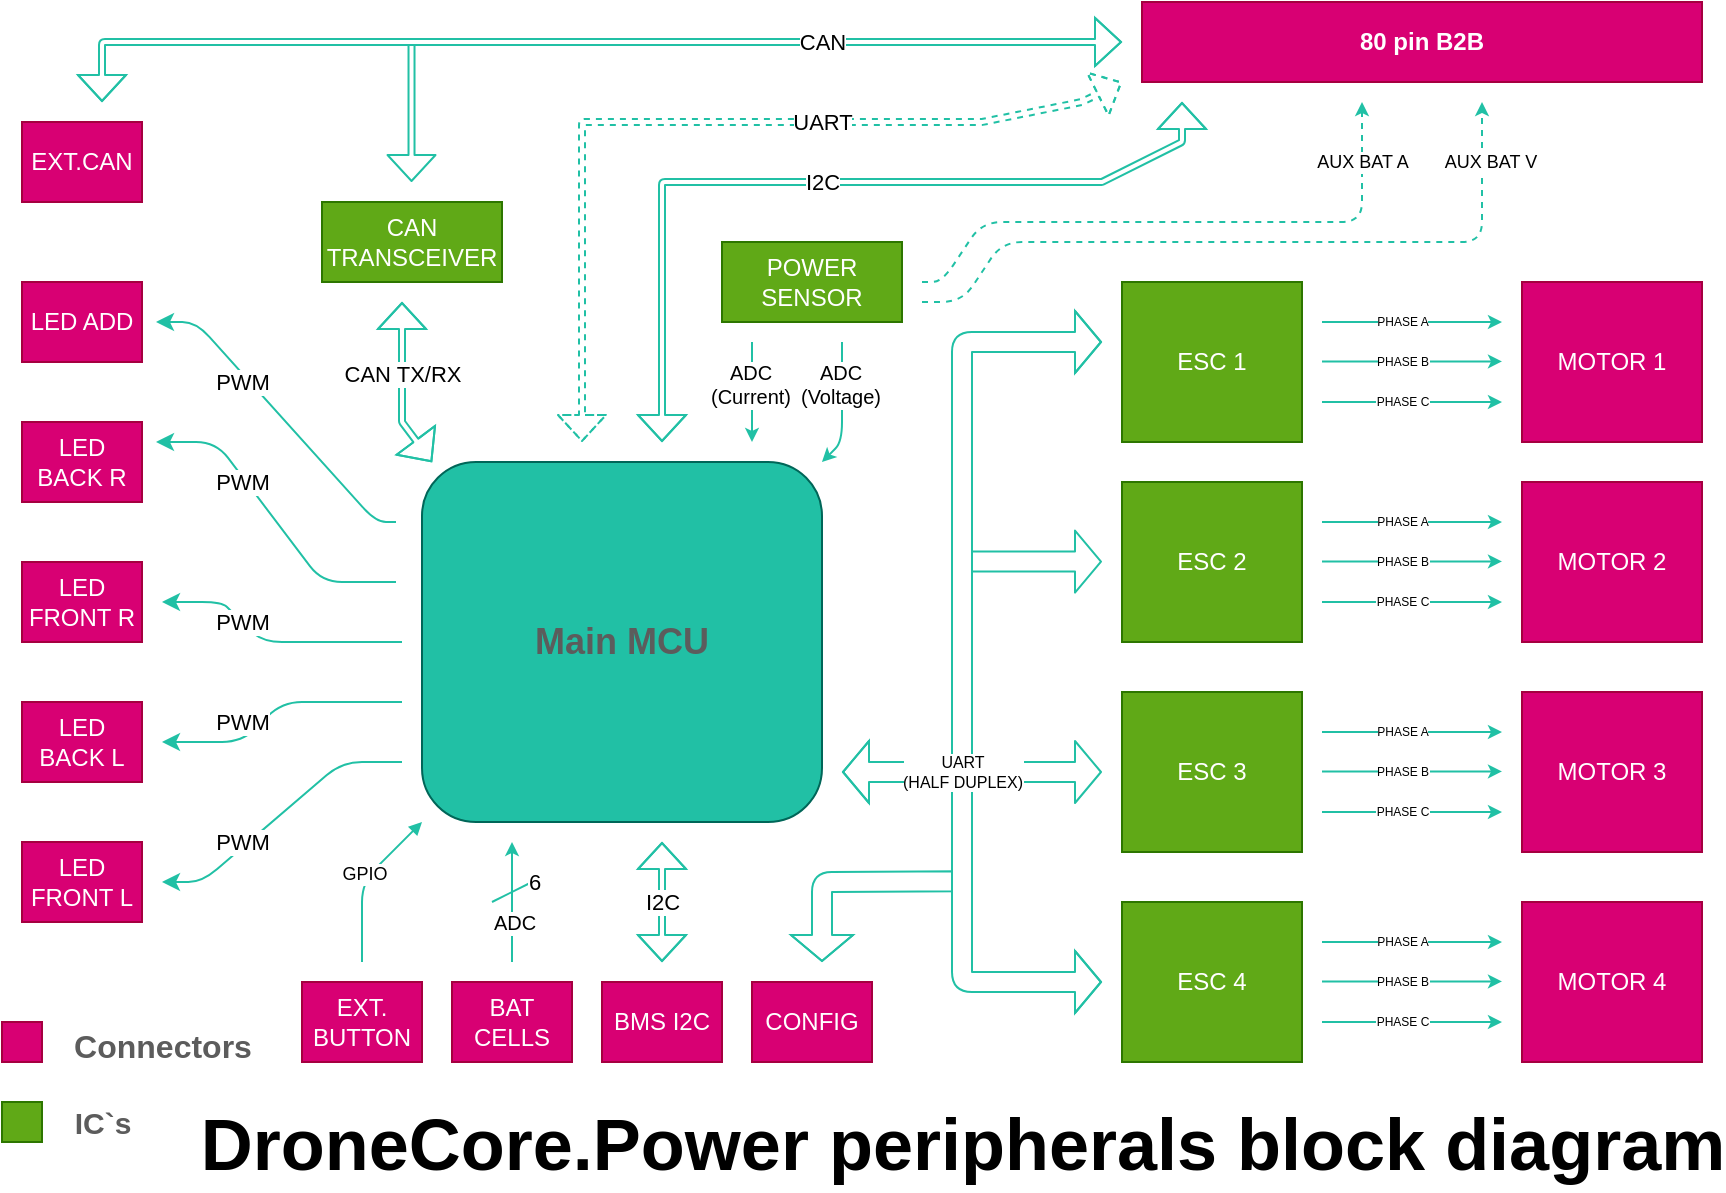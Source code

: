 <mxfile version="14.9.6" type="device"><diagram name="Page-1" id="c7558073-3199-34d8-9f00-42111426c3f3"><mxGraphModel dx="2461" dy="866" grid="1" gridSize="10" guides="1" tooltips="1" connect="1" arrows="1" fold="1" page="1" pageScale="1" pageWidth="826" pageHeight="1169" math="0" shadow="0"><root><mxCell id="0"/><mxCell id="1" parent="0"/><mxCell id="ZMjuOAsvImiPCKnay7Lq-1" value="&lt;font style=&quot;font-size: 18px&quot;&gt;&lt;b&gt;Main MCU&lt;/b&gt;&lt;/font&gt;" style="rounded=1;whiteSpace=wrap;html=1;strokeColor=#006658;fontColor=#5C5C5C;fillColor=#21C0A5;" parent="1" vertex="1"><mxGeometry x="-280" y="390" width="200" height="180" as="geometry"/></mxCell><mxCell id="ZMjuOAsvImiPCKnay7Lq-2" value="CAN TRANSCEIVER" style="rounded=0;whiteSpace=wrap;html=1;sketch=0;fontColor=#ffffff;strokeColor=#2D7600;fillColor=#60a917;" parent="1" vertex="1"><mxGeometry x="-330" y="260" width="90" height="40" as="geometry"/></mxCell><mxCell id="ZMjuOAsvImiPCKnay7Lq-3" value="LED FRONT L" style="rounded=0;whiteSpace=wrap;html=1;sketch=0;fontColor=#ffffff;strokeColor=#A50040;fillColor=#d80073;" parent="1" vertex="1"><mxGeometry x="-480" y="580" width="60" height="40" as="geometry"/></mxCell><mxCell id="ZMjuOAsvImiPCKnay7Lq-4" value="LED BACK L" style="rounded=0;whiteSpace=wrap;html=1;sketch=0;fontColor=#ffffff;strokeColor=#A50040;fillColor=#d80073;" parent="1" vertex="1"><mxGeometry x="-480" y="510" width="60" height="40" as="geometry"/></mxCell><mxCell id="ZMjuOAsvImiPCKnay7Lq-5" value="LED FRONT R" style="rounded=0;whiteSpace=wrap;html=1;sketch=0;fontColor=#ffffff;strokeColor=#A50040;fillColor=#d80073;" parent="1" vertex="1"><mxGeometry x="-480" y="440" width="60" height="40" as="geometry"/></mxCell><mxCell id="ZMjuOAsvImiPCKnay7Lq-6" value="LED BACK R" style="rounded=0;whiteSpace=wrap;html=1;sketch=0;fontColor=#ffffff;strokeColor=#A50040;fillColor=#d80073;" parent="1" vertex="1"><mxGeometry x="-480" y="370" width="60" height="40" as="geometry"/></mxCell><mxCell id="ZMjuOAsvImiPCKnay7Lq-7" value="LED ADD" style="rounded=0;whiteSpace=wrap;html=1;sketch=0;fontColor=#ffffff;strokeColor=#A50040;fillColor=#d80073;" parent="1" vertex="1"><mxGeometry x="-480" y="300" width="60" height="40" as="geometry"/></mxCell><mxCell id="ZMjuOAsvImiPCKnay7Lq-8" value="" style="rounded=0;whiteSpace=wrap;html=1;sketch=0;fontSize=6;fontColor=#ffffff;strokeColor=#A50040;fillColor=#d80073;" parent="1" vertex="1"><mxGeometry x="-490" y="670" width="20" height="20" as="geometry"/></mxCell><mxCell id="ZMjuOAsvImiPCKnay7Lq-9" value="" style="rounded=0;whiteSpace=wrap;html=1;sketch=0;fontSize=6;fontColor=#ffffff;strokeColor=#2D7600;fillColor=#60a917;" parent="1" vertex="1"><mxGeometry x="-490" y="710" width="20" height="20" as="geometry"/></mxCell><mxCell id="ZMjuOAsvImiPCKnay7Lq-10" value="&lt;font style=&quot;font-size: 16px&quot;&gt;Connectors&lt;/font&gt;" style="text;strokeColor=none;fillColor=none;html=1;fontSize=24;fontStyle=1;verticalAlign=middle;align=center;rounded=0;sketch=0;fontColor=#5C5C5C;" parent="1" vertex="1"><mxGeometry x="-460" y="660" width="100" height="40" as="geometry"/></mxCell><mxCell id="ZMjuOAsvImiPCKnay7Lq-11" value="IC`s" style="text;strokeColor=none;fillColor=none;html=1;fontSize=15;fontStyle=1;verticalAlign=middle;align=center;rounded=0;sketch=0;fontColor=#5C5C5C;" parent="1" vertex="1"><mxGeometry x="-490" y="700" width="100" height="40" as="geometry"/></mxCell><mxCell id="ZMjuOAsvImiPCKnay7Lq-12" value="&lt;font style=&quot;font-size: 36px&quot;&gt;DroneCore.Power peripherals block diagram&lt;/font&gt;" style="text;strokeColor=none;fillColor=none;html=1;fontSize=41;fontStyle=1;verticalAlign=middle;align=center;rounded=0;sketch=0;" parent="1" vertex="1"><mxGeometry x="-60" y="710" width="100" height="40" as="geometry"/></mxCell><mxCell id="ZMjuOAsvImiPCKnay7Lq-13" value="" style="endArrow=classic;html=1;strokeColor=#21C0A5;" parent="1" edge="1"><mxGeometry width="50" height="50" relative="1" as="geometry"><mxPoint x="-293" y="420.0" as="sourcePoint"/><mxPoint x="-413" y="320" as="targetPoint"/><Array as="points"><mxPoint x="-303" y="420"/><mxPoint x="-393" y="320"/></Array></mxGeometry></mxCell><mxCell id="ZMjuOAsvImiPCKnay7Lq-14" value="PWM" style="edgeLabel;html=1;align=center;verticalAlign=middle;resizable=0;points=[];" parent="ZMjuOAsvImiPCKnay7Lq-13" vertex="1" connectable="0"><mxGeometry x="-0.192" relative="1" as="geometry"><mxPoint x="-29" y="-28" as="offset"/></mxGeometry></mxCell><mxCell id="ZMjuOAsvImiPCKnay7Lq-15" value="" style="endArrow=classic;html=1;strokeColor=#21C0A5;" parent="1" edge="1"><mxGeometry width="50" height="50" relative="1" as="geometry"><mxPoint x="-293" y="450.0" as="sourcePoint"/><mxPoint x="-413" y="380.0" as="targetPoint"/><Array as="points"><mxPoint x="-330" y="450"/><mxPoint x="-383" y="380"/></Array></mxGeometry></mxCell><mxCell id="ZMjuOAsvImiPCKnay7Lq-16" value="PWM" style="edgeLabel;html=1;align=center;verticalAlign=middle;resizable=0;points=[];" parent="ZMjuOAsvImiPCKnay7Lq-15" vertex="1" connectable="0"><mxGeometry x="-0.052" relative="1" as="geometry"><mxPoint x="-18" y="-21" as="offset"/></mxGeometry></mxCell><mxCell id="ZMjuOAsvImiPCKnay7Lq-17" value="" style="endArrow=classic;html=1;strokeColor=#21C0A5;" parent="1" edge="1"><mxGeometry width="50" height="50" relative="1" as="geometry"><mxPoint x="-290" y="480.0" as="sourcePoint"/><mxPoint x="-410" y="460.0" as="targetPoint"/><Array as="points"><mxPoint x="-360" y="480"/><mxPoint x="-370" y="470"/><mxPoint x="-380" y="460"/></Array></mxGeometry></mxCell><mxCell id="ZMjuOAsvImiPCKnay7Lq-18" value="PWM" style="edgeLabel;html=1;align=center;verticalAlign=middle;resizable=0;points=[];" parent="ZMjuOAsvImiPCKnay7Lq-17" vertex="1" connectable="0"><mxGeometry x="-0.155" y="2" relative="1" as="geometry"><mxPoint x="-26" y="-12" as="offset"/></mxGeometry></mxCell><mxCell id="ZMjuOAsvImiPCKnay7Lq-19" value="" style="endArrow=classic;html=1;strokeColor=#21C0A5;" parent="1" edge="1"><mxGeometry width="50" height="50" relative="1" as="geometry"><mxPoint x="-290" y="510.0" as="sourcePoint"/><mxPoint x="-410" y="530.0" as="targetPoint"/><Array as="points"><mxPoint x="-350" y="510"/><mxPoint x="-370" y="530"/></Array></mxGeometry></mxCell><mxCell id="ZMjuOAsvImiPCKnay7Lq-20" value="PWM" style="edgeLabel;html=1;align=center;verticalAlign=middle;resizable=0;points=[];" parent="ZMjuOAsvImiPCKnay7Lq-19" vertex="1" connectable="0"><mxGeometry x="-0.349" relative="1" as="geometry"><mxPoint x="-38" y="10" as="offset"/></mxGeometry></mxCell><mxCell id="ZMjuOAsvImiPCKnay7Lq-21" value="" style="endArrow=classic;html=1;strokeColor=#21C0A5;" parent="1" edge="1"><mxGeometry width="50" height="50" relative="1" as="geometry"><mxPoint x="-290" y="540.0" as="sourcePoint"/><mxPoint x="-410" y="600.0" as="targetPoint"/><Array as="points"><mxPoint x="-320" y="540"/><mxPoint x="-390" y="600"/></Array></mxGeometry></mxCell><mxCell id="ZMjuOAsvImiPCKnay7Lq-22" value="PWM" style="edgeLabel;html=1;align=center;verticalAlign=middle;resizable=0;points=[];" parent="ZMjuOAsvImiPCKnay7Lq-21" vertex="1" connectable="0"><mxGeometry x="-0.223" y="-2" relative="1" as="geometry"><mxPoint x="-30" y="25" as="offset"/></mxGeometry></mxCell><mxCell id="ZMjuOAsvImiPCKnay7Lq-23" value="" style="shape=flexArrow;endArrow=classic;startArrow=classic;html=1;startSize=4;endSize=4;strokeColor=#21C0A5;strokeWidth=1;width=3;" parent="1" edge="1"><mxGeometry width="100" height="100" relative="1" as="geometry"><mxPoint x="-275" y="390.0" as="sourcePoint"/><mxPoint x="-290" y="310" as="targetPoint"/><Array as="points"><mxPoint x="-290" y="370"/></Array></mxGeometry></mxCell><mxCell id="ZMjuOAsvImiPCKnay7Lq-24" value="CAN TX/RX" style="edgeLabel;html=1;align=center;verticalAlign=middle;resizable=0;points=[];" parent="ZMjuOAsvImiPCKnay7Lq-23" vertex="1" connectable="0"><mxGeometry x="0.31" y="-3" relative="1" as="geometry"><mxPoint x="-3" y="6" as="offset"/></mxGeometry></mxCell><mxCell id="ZMjuOAsvImiPCKnay7Lq-25" value="" style="shape=flexArrow;endArrow=classic;startArrow=classic;html=1;startSize=4;endSize=4;strokeColor=#21C0A5;strokeWidth=1;width=3;" parent="1" edge="1"><mxGeometry width="100" height="100" relative="1" as="geometry"><mxPoint x="100" y="210" as="sourcePoint"/><mxPoint x="-160" y="380.0" as="targetPoint"/><Array as="points"><mxPoint x="100" y="230"/><mxPoint x="60" y="250"/><mxPoint x="-160" y="250"/></Array></mxGeometry></mxCell><mxCell id="ZMjuOAsvImiPCKnay7Lq-26" value="I2C" style="edgeLabel;html=1;align=center;verticalAlign=middle;resizable=0;points=[];" parent="ZMjuOAsvImiPCKnay7Lq-25" vertex="1" connectable="0"><mxGeometry x="0.434" y="-3" relative="1" as="geometry"><mxPoint x="83" y="-13" as="offset"/></mxGeometry></mxCell><mxCell id="ZMjuOAsvImiPCKnay7Lq-27" value="" style="shape=flexArrow;endArrow=classic;startArrow=classic;html=1;startSize=4;endSize=4;strokeColor=#21C0A5;strokeWidth=1;width=3;dashed=1;" parent="1" edge="1"><mxGeometry width="100" height="100" relative="1" as="geometry"><mxPoint x="70" y="200" as="sourcePoint"/><mxPoint x="-200" y="380.0" as="targetPoint"/><Array as="points"><mxPoint x="50" y="210"/><mxPoint y="220"/><mxPoint x="-200" y="220"/></Array></mxGeometry></mxCell><mxCell id="ZMjuOAsvImiPCKnay7Lq-28" value="UART" style="edgeLabel;html=1;align=center;verticalAlign=middle;resizable=0;points=[];" parent="ZMjuOAsvImiPCKnay7Lq-27" vertex="1" connectable="0"><mxGeometry x="0.019" y="2" relative="1" as="geometry"><mxPoint x="67" y="-2" as="offset"/></mxGeometry></mxCell><mxCell id="ZMjuOAsvImiPCKnay7Lq-29" value="EXT.CAN" style="rounded=0;whiteSpace=wrap;html=1;sketch=0;fontColor=#ffffff;strokeColor=#A50040;fillColor=#d80073;" parent="1" vertex="1"><mxGeometry x="-480" y="220" width="60" height="40" as="geometry"/></mxCell><mxCell id="ZMjuOAsvImiPCKnay7Lq-30" value="" style="shape=flexArrow;endArrow=classic;html=1;startSize=4;endSize=4;strokeColor=#21C0A5;strokeWidth=1;fontSize=9;width=3;" parent="1" edge="1"><mxGeometry width="50" height="50" relative="1" as="geometry"><mxPoint x="-285.24" y="180" as="sourcePoint"/><mxPoint x="-285.24" y="250" as="targetPoint"/></mxGeometry></mxCell><mxCell id="ZMjuOAsvImiPCKnay7Lq-31" value="80 pin B2B" style="rounded=0;whiteSpace=wrap;html=1;sketch=0;fontColor=#ffffff;strokeColor=#A50040;fillColor=#d80073;fontStyle=1" parent="1" vertex="1"><mxGeometry x="80" y="160" width="280" height="40" as="geometry"/></mxCell><mxCell id="ZMjuOAsvImiPCKnay7Lq-32" value="" style="shape=flexArrow;endArrow=classic;startArrow=classic;html=1;endSize=4;startSize=4;strokeWidth=1;width=3;strokeColor=#21C0A5;fillColor=#ffffff;" parent="1" edge="1"><mxGeometry width="100" height="100" relative="1" as="geometry"><mxPoint x="-440" y="210" as="sourcePoint"/><mxPoint x="70" y="179.95" as="targetPoint"/><Array as="points"><mxPoint x="-440" y="180"/></Array></mxGeometry></mxCell><mxCell id="ZMjuOAsvImiPCKnay7Lq-33" value="CAN" style="edgeLabel;html=1;align=center;verticalAlign=middle;resizable=0;points=[];" parent="ZMjuOAsvImiPCKnay7Lq-32" vertex="1" connectable="0"><mxGeometry x="0.289" relative="1" as="geometry"><mxPoint x="42" as="offset"/></mxGeometry></mxCell><mxCell id="ZMjuOAsvImiPCKnay7Lq-34" value="EXT. BUTTON" style="rounded=0;whiteSpace=wrap;html=1;sketch=0;fontColor=#ffffff;strokeColor=#A50040;fillColor=#d80073;" parent="1" vertex="1"><mxGeometry x="-340" y="650" width="60" height="40" as="geometry"/></mxCell><mxCell id="ZMjuOAsvImiPCKnay7Lq-35" value="CONFIG" style="rounded=0;whiteSpace=wrap;html=1;sketch=0;fontColor=#ffffff;strokeColor=#A50040;fillColor=#d80073;" parent="1" vertex="1"><mxGeometry x="-115" y="650" width="60" height="40" as="geometry"/></mxCell><mxCell id="ZMjuOAsvImiPCKnay7Lq-36" value="" style="endArrow=none;html=1;fontSize=9;startSize=4;endSize=4;strokeColor=#21C0A5;strokeWidth=1;fillColor=#ffffff;endFill=0;startArrow=block;startFill=1;exitX=0;exitY=1;exitDx=0;exitDy=0;" parent="1" source="ZMjuOAsvImiPCKnay7Lq-1" edge="1"><mxGeometry width="50" height="50" relative="1" as="geometry"><mxPoint x="-270" y="580" as="sourcePoint"/><mxPoint x="-310" y="640.0" as="targetPoint"/><Array as="points"><mxPoint x="-310" y="600"/><mxPoint x="-310" y="630"/></Array></mxGeometry></mxCell><mxCell id="ZMjuOAsvImiPCKnay7Lq-37" value="GPIO" style="edgeLabel;html=1;align=center;verticalAlign=middle;resizable=0;points=[];fontSize=9;" parent="ZMjuOAsvImiPCKnay7Lq-36" vertex="1" connectable="0"><mxGeometry x="-0.1" relative="1" as="geometry"><mxPoint x="-3" as="offset"/></mxGeometry></mxCell><mxCell id="ZMjuOAsvImiPCKnay7Lq-38" value="ESC 1" style="rounded=0;whiteSpace=wrap;html=1;sketch=0;fontColor=#ffffff;strokeColor=#2D7600;fillColor=#60a917;" parent="1" vertex="1"><mxGeometry x="70" y="300" width="90" height="80" as="geometry"/></mxCell><mxCell id="ZMjuOAsvImiPCKnay7Lq-39" value="ESC 2" style="rounded=0;whiteSpace=wrap;html=1;sketch=0;fontColor=#ffffff;strokeColor=#2D7600;fillColor=#60a917;" parent="1" vertex="1"><mxGeometry x="70" y="400" width="90" height="80" as="geometry"/></mxCell><mxCell id="ZMjuOAsvImiPCKnay7Lq-40" value="ESC 3" style="rounded=0;whiteSpace=wrap;html=1;sketch=0;fontColor=#ffffff;strokeColor=#2D7600;fillColor=#60a917;" parent="1" vertex="1"><mxGeometry x="70" y="505" width="90" height="80" as="geometry"/></mxCell><mxCell id="ZMjuOAsvImiPCKnay7Lq-41" value="ESC 4" style="rounded=0;whiteSpace=wrap;html=1;sketch=0;fontColor=#ffffff;strokeColor=#2D7600;fillColor=#60a917;" parent="1" vertex="1"><mxGeometry x="70" y="610" width="90" height="80" as="geometry"/></mxCell><mxCell id="ZMjuOAsvImiPCKnay7Lq-42" value="" style="shape=flexArrow;endArrow=classic;html=1;fontSize=6;startSize=4;endSize=4;strokeColor=#21C0A5;strokeWidth=1;fillColor=#ffffff;" parent="1" edge="1"><mxGeometry width="50" height="50" relative="1" as="geometry"><mxPoint x="-10" y="545.0" as="sourcePoint"/><mxPoint x="-70" y="545.0" as="targetPoint"/><Array as="points"><mxPoint x="-50" y="545"/></Array></mxGeometry></mxCell><mxCell id="ZMjuOAsvImiPCKnay7Lq-43" value="" style="shape=flexArrow;endArrow=classic;html=1;fontSize=6;startSize=4;endSize=4;strokeColor=#21C0A5;strokeWidth=1;fillColor=#ffffff;" parent="1" edge="1"><mxGeometry width="50" height="50" relative="1" as="geometry"><mxPoint x="-10" y="545.0" as="sourcePoint"/><mxPoint x="60" y="545.0" as="targetPoint"/></mxGeometry></mxCell><mxCell id="ZMjuOAsvImiPCKnay7Lq-44" value="" style="shape=flexArrow;endArrow=classic;html=1;fontSize=6;startSize=4;endSize=4;strokeColor=#21C0A5;strokeWidth=1;fillColor=#ffffff;" parent="1" edge="1"><mxGeometry width="50" height="50" relative="1" as="geometry"><mxPoint x="-10" y="439.8" as="sourcePoint"/><mxPoint x="60" y="439.8" as="targetPoint"/></mxGeometry></mxCell><mxCell id="ZMjuOAsvImiPCKnay7Lq-45" value="MOTOR 1" style="rounded=0;whiteSpace=wrap;html=1;sketch=0;fontColor=#ffffff;strokeColor=#A50040;fillColor=#d80073;" parent="1" vertex="1"><mxGeometry x="270" y="300" width="90" height="80" as="geometry"/></mxCell><mxCell id="ZMjuOAsvImiPCKnay7Lq-46" value="" style="endArrow=classic;html=1;fontSize=6;startSize=4;endSize=4;strokeColor=#21C0A5;strokeWidth=1;fillColor=#ffffff;" parent="1" edge="1"><mxGeometry width="50" height="50" relative="1" as="geometry"><mxPoint x="170" y="320" as="sourcePoint"/><mxPoint x="260" y="320" as="targetPoint"/></mxGeometry></mxCell><mxCell id="ZMjuOAsvImiPCKnay7Lq-47" value="PHASE A" style="edgeLabel;html=1;align=center;verticalAlign=middle;resizable=0;points=[];fontSize=6;" parent="ZMjuOAsvImiPCKnay7Lq-46" vertex="1" connectable="0"><mxGeometry x="-0.265" y="1" relative="1" as="geometry"><mxPoint x="7" y="1" as="offset"/></mxGeometry></mxCell><mxCell id="ZMjuOAsvImiPCKnay7Lq-48" value="" style="endArrow=classic;html=1;fontSize=6;startSize=4;endSize=4;strokeColor=#21C0A5;strokeWidth=1;fillColor=#ffffff;" parent="1" edge="1"><mxGeometry width="50" height="50" relative="1" as="geometry"><mxPoint x="170" y="339.72" as="sourcePoint"/><mxPoint x="260" y="339.72" as="targetPoint"/></mxGeometry></mxCell><mxCell id="ZMjuOAsvImiPCKnay7Lq-49" value="PHASE B" style="edgeLabel;html=1;align=center;verticalAlign=middle;resizable=0;points=[];fontSize=6;" parent="ZMjuOAsvImiPCKnay7Lq-48" vertex="1" connectable="0"><mxGeometry x="-0.265" y="1" relative="1" as="geometry"><mxPoint x="7" y="1" as="offset"/></mxGeometry></mxCell><mxCell id="ZMjuOAsvImiPCKnay7Lq-50" value="" style="endArrow=classic;html=1;fontSize=6;startSize=4;endSize=4;strokeColor=#21C0A5;strokeWidth=1;fillColor=#ffffff;" parent="1" edge="1"><mxGeometry width="50" height="50" relative="1" as="geometry"><mxPoint x="170" y="360" as="sourcePoint"/><mxPoint x="260" y="360" as="targetPoint"/></mxGeometry></mxCell><mxCell id="ZMjuOAsvImiPCKnay7Lq-51" value="PHASE C" style="edgeLabel;html=1;align=center;verticalAlign=middle;resizable=0;points=[];fontSize=6;" parent="ZMjuOAsvImiPCKnay7Lq-50" vertex="1" connectable="0"><mxGeometry x="-0.265" y="1" relative="1" as="geometry"><mxPoint x="7" y="1" as="offset"/></mxGeometry></mxCell><mxCell id="ZMjuOAsvImiPCKnay7Lq-52" value="MOTOR 2" style="rounded=0;whiteSpace=wrap;html=1;sketch=0;fontColor=#ffffff;strokeColor=#A50040;fillColor=#d80073;" parent="1" vertex="1"><mxGeometry x="270" y="400" width="90" height="80" as="geometry"/></mxCell><mxCell id="ZMjuOAsvImiPCKnay7Lq-53" value="" style="endArrow=classic;html=1;fontSize=6;startSize=4;endSize=4;strokeColor=#21C0A5;strokeWidth=1;fillColor=#ffffff;" parent="1" edge="1"><mxGeometry width="50" height="50" relative="1" as="geometry"><mxPoint x="170" y="420.0" as="sourcePoint"/><mxPoint x="260" y="420.0" as="targetPoint"/></mxGeometry></mxCell><mxCell id="ZMjuOAsvImiPCKnay7Lq-54" value="PHASE A" style="edgeLabel;html=1;align=center;verticalAlign=middle;resizable=0;points=[];fontSize=6;" parent="ZMjuOAsvImiPCKnay7Lq-53" vertex="1" connectable="0"><mxGeometry x="-0.265" y="1" relative="1" as="geometry"><mxPoint x="7" y="1" as="offset"/></mxGeometry></mxCell><mxCell id="ZMjuOAsvImiPCKnay7Lq-55" value="" style="endArrow=classic;html=1;fontSize=6;startSize=4;endSize=4;strokeColor=#21C0A5;strokeWidth=1;fillColor=#ffffff;" parent="1" edge="1"><mxGeometry width="50" height="50" relative="1" as="geometry"><mxPoint x="170" y="439.72" as="sourcePoint"/><mxPoint x="260" y="439.72" as="targetPoint"/></mxGeometry></mxCell><mxCell id="ZMjuOAsvImiPCKnay7Lq-56" value="PHASE B" style="edgeLabel;html=1;align=center;verticalAlign=middle;resizable=0;points=[];fontSize=6;" parent="ZMjuOAsvImiPCKnay7Lq-55" vertex="1" connectable="0"><mxGeometry x="-0.265" y="1" relative="1" as="geometry"><mxPoint x="7" y="1" as="offset"/></mxGeometry></mxCell><mxCell id="ZMjuOAsvImiPCKnay7Lq-57" value="" style="endArrow=classic;html=1;fontSize=6;startSize=4;endSize=4;strokeColor=#21C0A5;strokeWidth=1;fillColor=#ffffff;" parent="1" edge="1"><mxGeometry width="50" height="50" relative="1" as="geometry"><mxPoint x="170" y="460.0" as="sourcePoint"/><mxPoint x="260" y="460.0" as="targetPoint"/></mxGeometry></mxCell><mxCell id="ZMjuOAsvImiPCKnay7Lq-58" value="PHASE C" style="edgeLabel;html=1;align=center;verticalAlign=middle;resizable=0;points=[];fontSize=6;" parent="ZMjuOAsvImiPCKnay7Lq-57" vertex="1" connectable="0"><mxGeometry x="-0.265" y="1" relative="1" as="geometry"><mxPoint x="7" y="1" as="offset"/></mxGeometry></mxCell><mxCell id="ZMjuOAsvImiPCKnay7Lq-59" value="MOTOR 3" style="rounded=0;whiteSpace=wrap;html=1;sketch=0;fontColor=#ffffff;strokeColor=#A50040;fillColor=#d80073;" parent="1" vertex="1"><mxGeometry x="270" y="505" width="90" height="80" as="geometry"/></mxCell><mxCell id="ZMjuOAsvImiPCKnay7Lq-60" value="" style="endArrow=classic;html=1;fontSize=6;startSize=4;endSize=4;strokeColor=#21C0A5;strokeWidth=1;fillColor=#ffffff;" parent="1" edge="1"><mxGeometry width="50" height="50" relative="1" as="geometry"><mxPoint x="170" y="525.0" as="sourcePoint"/><mxPoint x="260" y="525.0" as="targetPoint"/></mxGeometry></mxCell><mxCell id="ZMjuOAsvImiPCKnay7Lq-61" value="PHASE A" style="edgeLabel;html=1;align=center;verticalAlign=middle;resizable=0;points=[];fontSize=6;" parent="ZMjuOAsvImiPCKnay7Lq-60" vertex="1" connectable="0"><mxGeometry x="-0.265" y="1" relative="1" as="geometry"><mxPoint x="7" y="1" as="offset"/></mxGeometry></mxCell><mxCell id="ZMjuOAsvImiPCKnay7Lq-62" value="" style="endArrow=classic;html=1;fontSize=6;startSize=4;endSize=4;strokeColor=#21C0A5;strokeWidth=1;fillColor=#ffffff;" parent="1" edge="1"><mxGeometry width="50" height="50" relative="1" as="geometry"><mxPoint x="170" y="544.72" as="sourcePoint"/><mxPoint x="260" y="544.72" as="targetPoint"/></mxGeometry></mxCell><mxCell id="ZMjuOAsvImiPCKnay7Lq-63" value="PHASE B" style="edgeLabel;html=1;align=center;verticalAlign=middle;resizable=0;points=[];fontSize=6;" parent="ZMjuOAsvImiPCKnay7Lq-62" vertex="1" connectable="0"><mxGeometry x="-0.265" y="1" relative="1" as="geometry"><mxPoint x="7" y="1" as="offset"/></mxGeometry></mxCell><mxCell id="ZMjuOAsvImiPCKnay7Lq-64" value="" style="endArrow=classic;html=1;fontSize=6;startSize=4;endSize=4;strokeColor=#21C0A5;strokeWidth=1;fillColor=#ffffff;" parent="1" edge="1"><mxGeometry width="50" height="50" relative="1" as="geometry"><mxPoint x="170" y="565.0" as="sourcePoint"/><mxPoint x="260" y="565.0" as="targetPoint"/></mxGeometry></mxCell><mxCell id="ZMjuOAsvImiPCKnay7Lq-65" value="PHASE C" style="edgeLabel;html=1;align=center;verticalAlign=middle;resizable=0;points=[];fontSize=6;" parent="ZMjuOAsvImiPCKnay7Lq-64" vertex="1" connectable="0"><mxGeometry x="-0.265" y="1" relative="1" as="geometry"><mxPoint x="7" y="1" as="offset"/></mxGeometry></mxCell><mxCell id="ZMjuOAsvImiPCKnay7Lq-66" value="MOTOR 4" style="rounded=0;whiteSpace=wrap;html=1;sketch=0;fontColor=#ffffff;strokeColor=#A50040;fillColor=#d80073;" parent="1" vertex="1"><mxGeometry x="270" y="610" width="90" height="80" as="geometry"/></mxCell><mxCell id="ZMjuOAsvImiPCKnay7Lq-67" value="" style="endArrow=classic;html=1;fontSize=6;startSize=4;endSize=4;strokeColor=#21C0A5;strokeWidth=1;fillColor=#ffffff;" parent="1" edge="1"><mxGeometry width="50" height="50" relative="1" as="geometry"><mxPoint x="170" y="630.0" as="sourcePoint"/><mxPoint x="260" y="630.0" as="targetPoint"/></mxGeometry></mxCell><mxCell id="ZMjuOAsvImiPCKnay7Lq-68" value="PHASE A" style="edgeLabel;html=1;align=center;verticalAlign=middle;resizable=0;points=[];fontSize=6;" parent="ZMjuOAsvImiPCKnay7Lq-67" vertex="1" connectable="0"><mxGeometry x="-0.265" y="1" relative="1" as="geometry"><mxPoint x="7" y="1" as="offset"/></mxGeometry></mxCell><mxCell id="ZMjuOAsvImiPCKnay7Lq-69" value="" style="endArrow=classic;html=1;fontSize=6;startSize=4;endSize=4;strokeColor=#21C0A5;strokeWidth=1;fillColor=#ffffff;" parent="1" edge="1"><mxGeometry width="50" height="50" relative="1" as="geometry"><mxPoint x="170" y="649.72" as="sourcePoint"/><mxPoint x="260" y="649.72" as="targetPoint"/></mxGeometry></mxCell><mxCell id="ZMjuOAsvImiPCKnay7Lq-70" value="PHASE B" style="edgeLabel;html=1;align=center;verticalAlign=middle;resizable=0;points=[];fontSize=6;" parent="ZMjuOAsvImiPCKnay7Lq-69" vertex="1" connectable="0"><mxGeometry x="-0.265" y="1" relative="1" as="geometry"><mxPoint x="7" y="1" as="offset"/></mxGeometry></mxCell><mxCell id="ZMjuOAsvImiPCKnay7Lq-71" value="" style="endArrow=classic;html=1;fontSize=6;startSize=4;endSize=4;strokeColor=#21C0A5;strokeWidth=1;fillColor=#ffffff;" parent="1" edge="1"><mxGeometry width="50" height="50" relative="1" as="geometry"><mxPoint x="170" y="670.0" as="sourcePoint"/><mxPoint x="260" y="670.0" as="targetPoint"/></mxGeometry></mxCell><mxCell id="ZMjuOAsvImiPCKnay7Lq-72" value="PHASE C" style="edgeLabel;html=1;align=center;verticalAlign=middle;resizable=0;points=[];fontSize=6;" parent="ZMjuOAsvImiPCKnay7Lq-71" vertex="1" connectable="0"><mxGeometry x="-0.265" y="1" relative="1" as="geometry"><mxPoint x="7" y="1" as="offset"/></mxGeometry></mxCell><mxCell id="ZMjuOAsvImiPCKnay7Lq-73" value="POWER&lt;br&gt;SENSOR" style="rounded=0;whiteSpace=wrap;html=1;sketch=0;fontColor=#ffffff;strokeColor=#2D7600;fillColor=#60a917;" parent="1" vertex="1"><mxGeometry x="-130" y="280" width="90" height="40" as="geometry"/></mxCell><mxCell id="ZMjuOAsvImiPCKnay7Lq-74" value="" style="endArrow=classic;html=1;fontSize=15;startSize=4;endSize=4;strokeColor=#21C0A5;strokeWidth=1;fillColor=#ffffff;" parent="1" edge="1"><mxGeometry width="50" height="50" relative="1" as="geometry"><mxPoint x="-115" y="330" as="sourcePoint"/><mxPoint x="-115" y="380.0" as="targetPoint"/></mxGeometry></mxCell><mxCell id="ZMjuOAsvImiPCKnay7Lq-75" value="ADC&lt;br&gt;(Current)" style="edgeLabel;html=1;align=center;verticalAlign=middle;resizable=0;points=[];fontSize=10;" parent="ZMjuOAsvImiPCKnay7Lq-74" vertex="1" connectable="0"><mxGeometry x="-0.258" y="-1" relative="1" as="geometry"><mxPoint y="2" as="offset"/></mxGeometry></mxCell><mxCell id="ZMjuOAsvImiPCKnay7Lq-76" value="BAT CELLS" style="rounded=0;whiteSpace=wrap;html=1;sketch=0;fontColor=#ffffff;strokeColor=#A50040;fillColor=#d80073;" parent="1" vertex="1"><mxGeometry x="-265" y="650" width="60" height="40" as="geometry"/></mxCell><mxCell id="ZMjuOAsvImiPCKnay7Lq-77" value="BMS I2C" style="rounded=0;whiteSpace=wrap;html=1;sketch=0;fontColor=#ffffff;strokeColor=#A50040;fillColor=#d80073;" parent="1" vertex="1"><mxGeometry x="-190" y="650" width="60" height="40" as="geometry"/></mxCell><mxCell id="ZMjuOAsvImiPCKnay7Lq-78" value="" style="shape=flexArrow;endArrow=classic;startArrow=classic;html=1;startSize=4;endSize=4;strokeColor=#21C0A5;strokeWidth=1;width=3;" parent="1" edge="1"><mxGeometry width="100" height="100" relative="1" as="geometry"><mxPoint x="-160" y="580.0" as="sourcePoint"/><mxPoint x="-160" y="640.0" as="targetPoint"/><Array as="points"><mxPoint x="-160" y="610"/></Array></mxGeometry></mxCell><mxCell id="ZMjuOAsvImiPCKnay7Lq-79" value="I2C" style="edgeLabel;html=1;align=center;verticalAlign=middle;resizable=0;points=[];" parent="ZMjuOAsvImiPCKnay7Lq-78" vertex="1" connectable="0"><mxGeometry x="0.434" y="-3" relative="1" as="geometry"><mxPoint x="3" y="-13" as="offset"/></mxGeometry></mxCell><mxCell id="ZMjuOAsvImiPCKnay7Lq-80" value="" style="endArrow=classic;html=1;fontSize=15;startSize=4;endSize=4;strokeColor=#21C0A5;strokeWidth=1;fillColor=#ffffff;" parent="1" edge="1"><mxGeometry width="50" height="50" relative="1" as="geometry"><mxPoint x="-235" y="640.0" as="sourcePoint"/><mxPoint x="-235" y="580.0" as="targetPoint"/></mxGeometry></mxCell><mxCell id="ZMjuOAsvImiPCKnay7Lq-81" value="ADC" style="edgeLabel;html=1;align=center;verticalAlign=middle;resizable=0;points=[];fontSize=10;" parent="ZMjuOAsvImiPCKnay7Lq-80" vertex="1" connectable="0"><mxGeometry x="-0.258" y="-1" relative="1" as="geometry"><mxPoint y="2" as="offset"/></mxGeometry></mxCell><mxCell id="ZMjuOAsvImiPCKnay7Lq-82" value="" style="endArrow=none;html=1;strokeColor=#21C0A5;" parent="1" edge="1"><mxGeometry width="50" height="50" relative="1" as="geometry"><mxPoint x="-245" y="610.0" as="sourcePoint"/><mxPoint x="-225" y="600.0" as="targetPoint"/></mxGeometry></mxCell><mxCell id="ZMjuOAsvImiPCKnay7Lq-83" value="6" style="edgeLabel;html=1;align=center;verticalAlign=middle;resizable=0;points=[];" parent="ZMjuOAsvImiPCKnay7Lq-82" vertex="1" connectable="0"><mxGeometry x="0.47" y="1" relative="1" as="geometry"><mxPoint x="6" y="-2" as="offset"/></mxGeometry></mxCell><mxCell id="ZMjuOAsvImiPCKnay7Lq-84" value="" style="shape=flexArrow;endArrow=classic;html=1;fontSize=6;startSize=4;endSize=4;strokeColor=#21C0A5;strokeWidth=1;fillColor=#ffffff;" parent="1" edge="1"><mxGeometry width="50" height="50" relative="1" as="geometry"><mxPoint x="-10" y="599.58" as="sourcePoint"/><mxPoint x="-80" y="640.0" as="targetPoint"/><Array as="points"><mxPoint x="-80" y="600"/></Array></mxGeometry></mxCell><mxCell id="ZMjuOAsvImiPCKnay7Lq-85" value="" style="shape=flexArrow;endArrow=classic;startArrow=classic;html=1;fontSize=8;startSize=4;endSize=4;strokeColor=#21C0A5;strokeWidth=1;fillColor=#ffffff;" parent="1" edge="1"><mxGeometry width="100" height="100" relative="1" as="geometry"><mxPoint x="60" y="330" as="sourcePoint"/><mxPoint x="60" y="650.0" as="targetPoint"/><Array as="points"><mxPoint x="-10" y="330"/><mxPoint x="-10" y="660"/><mxPoint x="-10" y="510"/><mxPoint x="-10" y="650"/></Array></mxGeometry></mxCell><mxCell id="ZMjuOAsvImiPCKnay7Lq-86" value="UART&lt;br&gt;(HALF DUPLEX)" style="edgeLabel;html=1;align=center;verticalAlign=middle;resizable=0;points=[];fontSize=8;" parent="ZMjuOAsvImiPCKnay7Lq-85" vertex="1" connectable="0"><mxGeometry x="0.613" y="-1" relative="1" as="geometry"><mxPoint x="1" y="-28" as="offset"/></mxGeometry></mxCell><mxCell id="9qjVC0_ozFf5qv_6zzPc-2" value="" style="endArrow=classic;html=1;fontSize=15;startSize=4;endSize=4;strokeColor=#21C0A5;strokeWidth=1;fillColor=#ffffff;dashed=1;" parent="1" edge="1"><mxGeometry width="50" height="50" relative="1" as="geometry"><mxPoint x="-30" y="300" as="sourcePoint"/><mxPoint x="190" y="210" as="targetPoint"/><Array as="points"><mxPoint x="-20" y="300"/><mxPoint y="270"/><mxPoint x="190" y="270"/></Array></mxGeometry></mxCell><mxCell id="9qjVC0_ozFf5qv_6zzPc-3" value="AUX BAT A" style="edgeLabel;html=1;align=center;verticalAlign=middle;resizable=0;points=[];fontSize=9;" parent="9qjVC0_ozFf5qv_6zzPc-2" vertex="1" connectable="0"><mxGeometry x="-0.258" y="-1" relative="1" as="geometry"><mxPoint x="126" y="-31" as="offset"/></mxGeometry></mxCell><mxCell id="9qjVC0_ozFf5qv_6zzPc-4" value="" style="endArrow=classic;html=1;fontSize=15;startSize=4;endSize=4;strokeColor=#21C0A5;strokeWidth=1;fillColor=#ffffff;" parent="1" edge="1"><mxGeometry width="50" height="50" relative="1" as="geometry"><mxPoint x="-70" y="330" as="sourcePoint"/><mxPoint x="-80" y="390" as="targetPoint"/><Array as="points"><mxPoint x="-70" y="380"/></Array></mxGeometry></mxCell><mxCell id="9qjVC0_ozFf5qv_6zzPc-5" value="ADC&lt;br&gt;(Voltage)" style="edgeLabel;html=1;align=center;verticalAlign=middle;resizable=0;points=[];fontSize=10;" parent="9qjVC0_ozFf5qv_6zzPc-4" vertex="1" connectable="0"><mxGeometry x="-0.258" y="-1" relative="1" as="geometry"><mxPoint y="-3" as="offset"/></mxGeometry></mxCell><mxCell id="9qjVC0_ozFf5qv_6zzPc-6" value="" style="endArrow=classic;html=1;fontSize=15;startSize=4;endSize=4;strokeColor=#21C0A5;strokeWidth=1;fillColor=#ffffff;dashed=1;" parent="1" edge="1"><mxGeometry width="50" height="50" relative="1" as="geometry"><mxPoint x="-30" y="310" as="sourcePoint"/><mxPoint x="250" y="210" as="targetPoint"/><Array as="points"><mxPoint x="-10" y="310"/><mxPoint x="10" y="280"/><mxPoint x="250" y="280"/></Array></mxGeometry></mxCell><mxCell id="9qjVC0_ozFf5qv_6zzPc-7" value="AUX BAT V" style="edgeLabel;html=1;align=center;verticalAlign=middle;resizable=0;points=[];fontSize=9;" parent="9qjVC0_ozFf5qv_6zzPc-6" vertex="1" connectable="0"><mxGeometry x="-0.258" y="-1" relative="1" as="geometry"><mxPoint x="164" y="-41" as="offset"/></mxGeometry></mxCell></root></mxGraphModel></diagram></mxfile>
